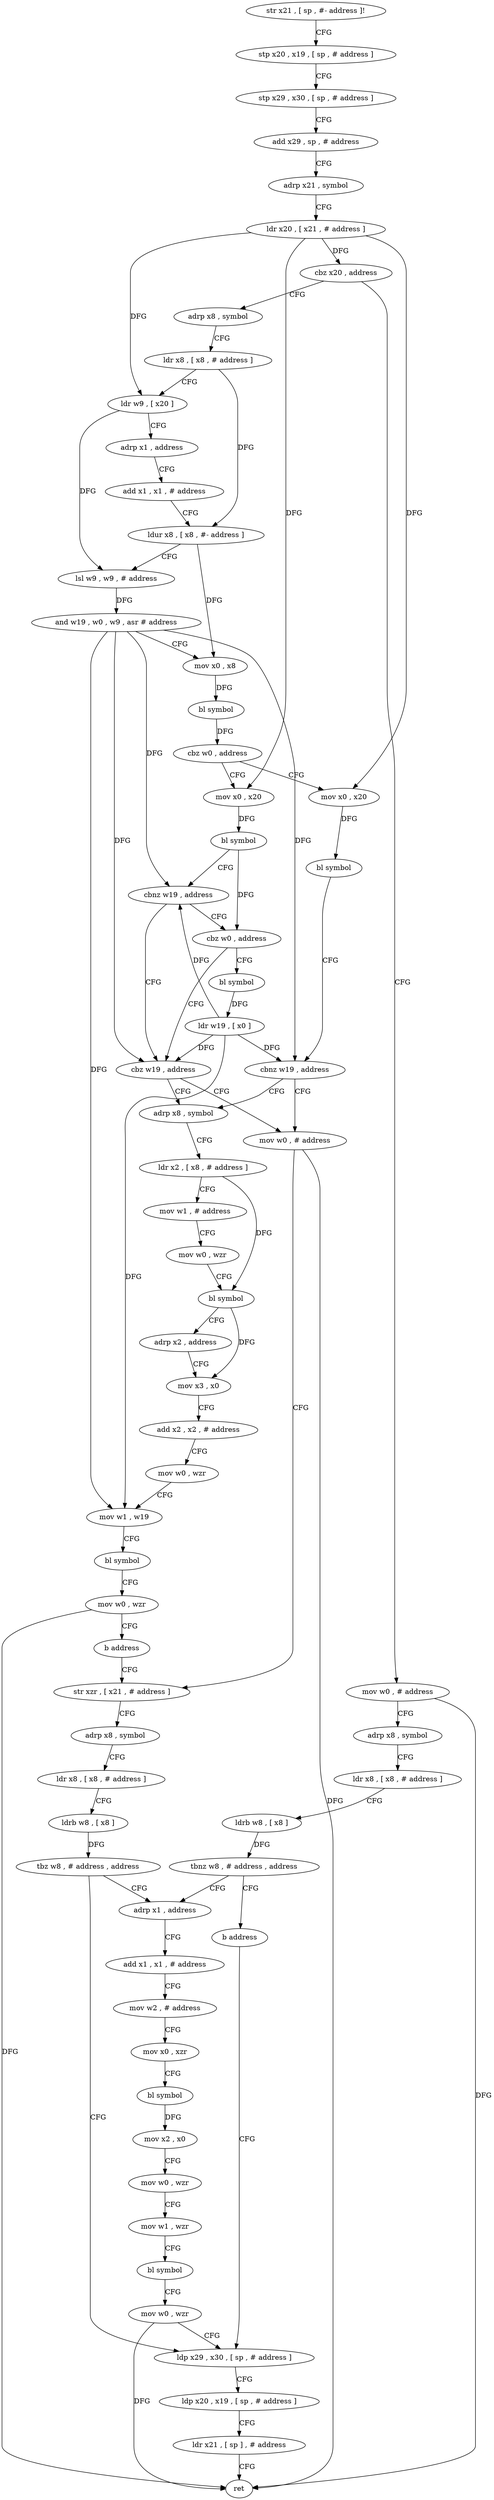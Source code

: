 digraph "func" {
"4213324" [label = "str x21 , [ sp , #- address ]!" ]
"4213328" [label = "stp x20 , x19 , [ sp , # address ]" ]
"4213332" [label = "stp x29 , x30 , [ sp , # address ]" ]
"4213336" [label = "add x29 , sp , # address" ]
"4213340" [label = "adrp x21 , symbol" ]
"4213344" [label = "ldr x20 , [ x21 , # address ]" ]
"4213348" [label = "cbz x20 , address" ]
"4213476" [label = "mov w0 , # address" ]
"4213352" [label = "adrp x8 , symbol" ]
"4213480" [label = "adrp x8 , symbol" ]
"4213484" [label = "ldr x8 , [ x8 , # address ]" ]
"4213488" [label = "ldrb w8 , [ x8 ]" ]
"4213492" [label = "tbnz w8 , # address , address" ]
"4213536" [label = "adrp x1 , address" ]
"4213496" [label = "b address" ]
"4213356" [label = "ldr x8 , [ x8 , # address ]" ]
"4213360" [label = "ldr w9 , [ x20 ]" ]
"4213364" [label = "adrp x1 , address" ]
"4213368" [label = "add x1 , x1 , # address" ]
"4213372" [label = "ldur x8 , [ x8 , #- address ]" ]
"4213376" [label = "lsl w9 , w9 , # address" ]
"4213380" [label = "and w19 , w0 , w9 , asr # address" ]
"4213384" [label = "mov x0 , x8" ]
"4213388" [label = "bl symbol" ]
"4213392" [label = "cbz w0 , address" ]
"4213500" [label = "mov x0 , x20" ]
"4213396" [label = "mov x0 , x20" ]
"4213540" [label = "add x1 , x1 , # address" ]
"4213544" [label = "mov w2 , # address" ]
"4213548" [label = "mov x0 , xzr" ]
"4213552" [label = "bl symbol" ]
"4213556" [label = "mov x2 , x0" ]
"4213560" [label = "mov w0 , wzr" ]
"4213564" [label = "mov w1 , wzr" ]
"4213568" [label = "bl symbol" ]
"4213572" [label = "mov w0 , wzr" ]
"4213576" [label = "ldp x29 , x30 , [ sp , # address ]" ]
"4213504" [label = "bl symbol" ]
"4213508" [label = "cbnz w19 , address" ]
"4213424" [label = "adrp x8 , symbol" ]
"4213512" [label = "mov w0 , # address" ]
"4213400" [label = "bl symbol" ]
"4213404" [label = "cbnz w19 , address" ]
"4213420" [label = "cbz w19 , address" ]
"4213408" [label = "cbz w0 , address" ]
"4213580" [label = "ldp x20 , x19 , [ sp , # address ]" ]
"4213584" [label = "ldr x21 , [ sp ] , # address" ]
"4213588" [label = "ret" ]
"4213428" [label = "ldr x2 , [ x8 , # address ]" ]
"4213432" [label = "mov w1 , # address" ]
"4213436" [label = "mov w0 , wzr" ]
"4213440" [label = "bl symbol" ]
"4213444" [label = "adrp x2 , address" ]
"4213448" [label = "mov x3 , x0" ]
"4213452" [label = "add x2 , x2 , # address" ]
"4213456" [label = "mov w0 , wzr" ]
"4213460" [label = "mov w1 , w19" ]
"4213464" [label = "bl symbol" ]
"4213468" [label = "mov w0 , wzr" ]
"4213472" [label = "b address" ]
"4213516" [label = "str xzr , [ x21 , # address ]" ]
"4213412" [label = "bl symbol" ]
"4213520" [label = "adrp x8 , symbol" ]
"4213524" [label = "ldr x8 , [ x8 , # address ]" ]
"4213528" [label = "ldrb w8 , [ x8 ]" ]
"4213532" [label = "tbz w8 , # address , address" ]
"4213416" [label = "ldr w19 , [ x0 ]" ]
"4213324" -> "4213328" [ label = "CFG" ]
"4213328" -> "4213332" [ label = "CFG" ]
"4213332" -> "4213336" [ label = "CFG" ]
"4213336" -> "4213340" [ label = "CFG" ]
"4213340" -> "4213344" [ label = "CFG" ]
"4213344" -> "4213348" [ label = "DFG" ]
"4213344" -> "4213360" [ label = "DFG" ]
"4213344" -> "4213500" [ label = "DFG" ]
"4213344" -> "4213396" [ label = "DFG" ]
"4213348" -> "4213476" [ label = "CFG" ]
"4213348" -> "4213352" [ label = "CFG" ]
"4213476" -> "4213480" [ label = "CFG" ]
"4213476" -> "4213588" [ label = "DFG" ]
"4213352" -> "4213356" [ label = "CFG" ]
"4213480" -> "4213484" [ label = "CFG" ]
"4213484" -> "4213488" [ label = "CFG" ]
"4213488" -> "4213492" [ label = "DFG" ]
"4213492" -> "4213536" [ label = "CFG" ]
"4213492" -> "4213496" [ label = "CFG" ]
"4213536" -> "4213540" [ label = "CFG" ]
"4213496" -> "4213576" [ label = "CFG" ]
"4213356" -> "4213360" [ label = "CFG" ]
"4213356" -> "4213372" [ label = "DFG" ]
"4213360" -> "4213364" [ label = "CFG" ]
"4213360" -> "4213376" [ label = "DFG" ]
"4213364" -> "4213368" [ label = "CFG" ]
"4213368" -> "4213372" [ label = "CFG" ]
"4213372" -> "4213376" [ label = "CFG" ]
"4213372" -> "4213384" [ label = "DFG" ]
"4213376" -> "4213380" [ label = "DFG" ]
"4213380" -> "4213384" [ label = "CFG" ]
"4213380" -> "4213508" [ label = "DFG" ]
"4213380" -> "4213404" [ label = "DFG" ]
"4213380" -> "4213460" [ label = "DFG" ]
"4213380" -> "4213420" [ label = "DFG" ]
"4213384" -> "4213388" [ label = "DFG" ]
"4213388" -> "4213392" [ label = "DFG" ]
"4213392" -> "4213500" [ label = "CFG" ]
"4213392" -> "4213396" [ label = "CFG" ]
"4213500" -> "4213504" [ label = "DFG" ]
"4213396" -> "4213400" [ label = "DFG" ]
"4213540" -> "4213544" [ label = "CFG" ]
"4213544" -> "4213548" [ label = "CFG" ]
"4213548" -> "4213552" [ label = "CFG" ]
"4213552" -> "4213556" [ label = "DFG" ]
"4213556" -> "4213560" [ label = "CFG" ]
"4213560" -> "4213564" [ label = "CFG" ]
"4213564" -> "4213568" [ label = "CFG" ]
"4213568" -> "4213572" [ label = "CFG" ]
"4213572" -> "4213576" [ label = "CFG" ]
"4213572" -> "4213588" [ label = "DFG" ]
"4213576" -> "4213580" [ label = "CFG" ]
"4213504" -> "4213508" [ label = "CFG" ]
"4213508" -> "4213424" [ label = "CFG" ]
"4213508" -> "4213512" [ label = "CFG" ]
"4213424" -> "4213428" [ label = "CFG" ]
"4213512" -> "4213516" [ label = "CFG" ]
"4213512" -> "4213588" [ label = "DFG" ]
"4213400" -> "4213404" [ label = "CFG" ]
"4213400" -> "4213408" [ label = "DFG" ]
"4213404" -> "4213420" [ label = "CFG" ]
"4213404" -> "4213408" [ label = "CFG" ]
"4213420" -> "4213512" [ label = "CFG" ]
"4213420" -> "4213424" [ label = "CFG" ]
"4213408" -> "4213420" [ label = "CFG" ]
"4213408" -> "4213412" [ label = "CFG" ]
"4213580" -> "4213584" [ label = "CFG" ]
"4213584" -> "4213588" [ label = "CFG" ]
"4213428" -> "4213432" [ label = "CFG" ]
"4213428" -> "4213440" [ label = "DFG" ]
"4213432" -> "4213436" [ label = "CFG" ]
"4213436" -> "4213440" [ label = "CFG" ]
"4213440" -> "4213444" [ label = "CFG" ]
"4213440" -> "4213448" [ label = "DFG" ]
"4213444" -> "4213448" [ label = "CFG" ]
"4213448" -> "4213452" [ label = "CFG" ]
"4213452" -> "4213456" [ label = "CFG" ]
"4213456" -> "4213460" [ label = "CFG" ]
"4213460" -> "4213464" [ label = "CFG" ]
"4213464" -> "4213468" [ label = "CFG" ]
"4213468" -> "4213472" [ label = "CFG" ]
"4213468" -> "4213588" [ label = "DFG" ]
"4213472" -> "4213516" [ label = "CFG" ]
"4213516" -> "4213520" [ label = "CFG" ]
"4213412" -> "4213416" [ label = "DFG" ]
"4213520" -> "4213524" [ label = "CFG" ]
"4213524" -> "4213528" [ label = "CFG" ]
"4213528" -> "4213532" [ label = "DFG" ]
"4213532" -> "4213576" [ label = "CFG" ]
"4213532" -> "4213536" [ label = "CFG" ]
"4213416" -> "4213420" [ label = "DFG" ]
"4213416" -> "4213508" [ label = "DFG" ]
"4213416" -> "4213404" [ label = "DFG" ]
"4213416" -> "4213460" [ label = "DFG" ]
}
